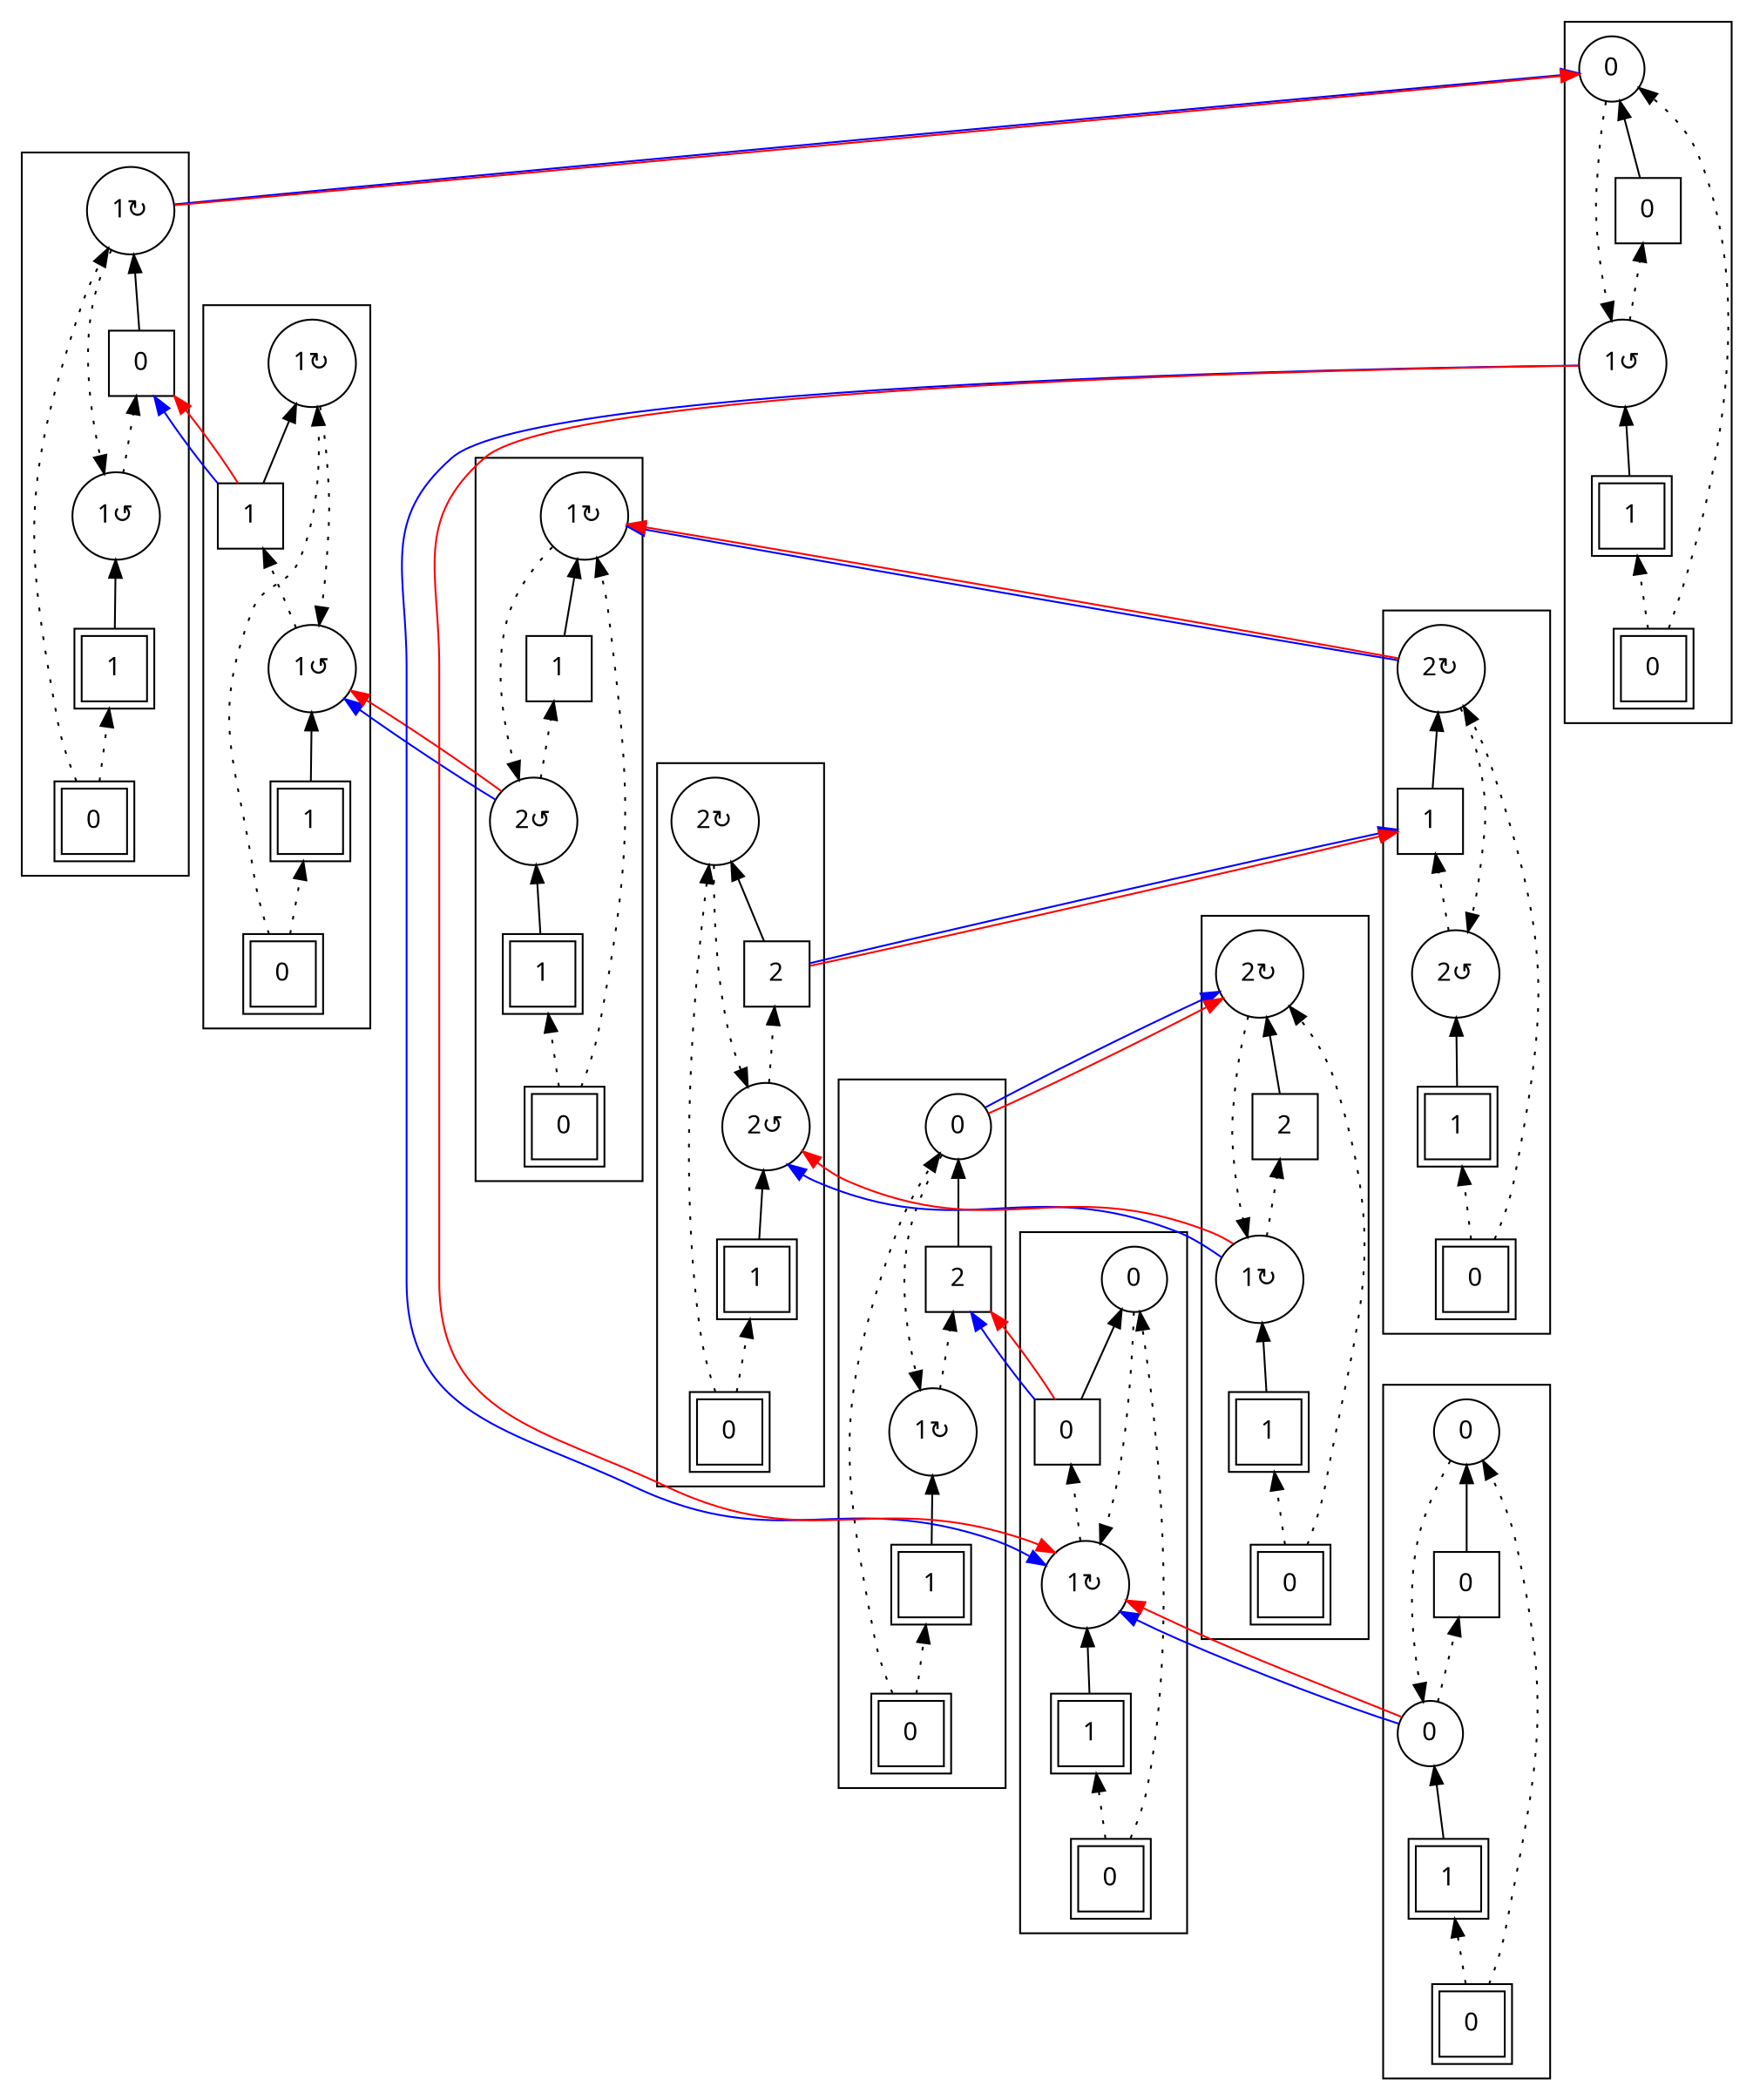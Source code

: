 digraph G {
rankdir = BT;
subgraph cluster_Player1X1XGround0X1XSausage00X1XSausage10X1XIsland0X1X {
Node [ fontname="Apple Symbols"];
Player1X1XGround0X1XSausage00X1XSausage10X1XIsland0X1X_Player[ label ="1"  shape=square peripheries=2 ];
Player1X1XGround0X1XSausage00X1XSausage10X1XIsland0X1X_Ground[ label ="0"  shape=square peripheries=2 ];
Player1X1XGround0X1XSausage00X1XSausage10X1XIsland0X1X_Sausage0[ label ="0"  shape=circle ];
Player1X1XGround0X1XSausage00X1XSausage10X1XIsland0X1X_Sausage1[ label ="0"  shape=circle ];
Player1X1XGround0X1XSausage00X1XSausage10X1XIsland0X1X_Island[ label ="0"  shape=square ];
	"Player1X1XGround0X1XSausage00X1XSausage10X1XIsland0X1X_Ground" -> "Player1X1XGround0X1XSausage00X1XSausage10X1XIsland0X1X_Player" [style=dotted];
	"Player1X1XGround0X1XSausage00X1XSausage10X1XIsland0X1X_Player" -> "Player1X1XGround0X1XSausage00X1XSausage10X1XIsland0X1X_Sausage0";
	"Player1X1XGround0X1XSausage00X1XSausage10X1XIsland0X1X_Sausage1" -> "Player1X1XGround0X1XSausage00X1XSausage10X1XIsland0X1X_Sausage0" [style=dotted];
	"Player1X1XGround0X1XSausage00X1XSausage10X1XIsland0X1X_Sausage0" -> "Player1X1XGround0X1XSausage00X1XSausage10X1XIsland0X1X_Island" [style=dotted];
	"Player1X1XGround0X1XSausage00X1XSausage10X1XIsland0X1X_Ground" -> "Player1X1XGround0X1XSausage00X1XSausage10X1XIsland0X1X_Sausage1" [style=dotted];
	"Player1X1XGround0X1XSausage00X1XSausage10X1XIsland0X1X_Island" -> "Player1X1XGround0X1XSausage00X1XSausage10X1XIsland0X1X_Sausage1";
}
subgraph cluster_Player1X1XGround0X1XSausage01X2XSausage10X1XIsland0X1X {
Node [ fontname="Apple Symbols"];
Player1X1XGround0X1XSausage01X2XSausage10X1XIsland0X1X_Player[ label ="1"  shape=square peripheries=2 ];
Player1X1XGround0X1XSausage01X2XSausage10X1XIsland0X1X_Ground[ label ="0"  shape=square peripheries=2 ];
Player1X1XGround0X1XSausage01X2XSausage10X1XIsland0X1X_Sausage0[ label ="1&#8635;"  shape=circle ];
Player1X1XGround0X1XSausage01X2XSausage10X1XIsland0X1X_Sausage1[ label ="0"  shape=circle ];
Player1X1XGround0X1XSausage01X2XSausage10X1XIsland0X1X_Island[ label ="0"  shape=square ];
	"Player1X1XGround0X1XSausage01X2XSausage10X1XIsland0X1X_Ground" -> "Player1X1XGround0X1XSausage01X2XSausage10X1XIsland0X1X_Player" [style=dotted];
	"Player1X1XGround0X1XSausage01X2XSausage10X1XIsland0X1X_Player" -> "Player1X1XGround0X1XSausage01X2XSausage10X1XIsland0X1X_Sausage0";
	"Player1X1XGround0X1XSausage01X2XSausage10X1XIsland0X1X_Sausage1" -> "Player1X1XGround0X1XSausage01X2XSausage10X1XIsland0X1X_Sausage0" [style=dotted];
	"Player1X1XGround0X1XSausage01X2XSausage10X1XIsland0X1X_Sausage0" -> "Player1X1XGround0X1XSausage01X2XSausage10X1XIsland0X1X_Island" [style=dotted];
	"Player1X1XGround0X1XSausage01X2XSausage10X1XIsland0X1X_Ground" -> "Player1X1XGround0X1XSausage01X2XSausage10X1XIsland0X1X_Sausage1" [style=dotted];
	"Player1X1XGround0X1XSausage01X2XSausage10X1XIsland0X1X_Island" -> "Player1X1XGround0X1XSausage01X2XSausage10X1XIsland0X1X_Sausage1";
}
subgraph cluster_Player1X1XGround0X1XSausage01X2XSausage10X1XIsland2X1X {
Node [ fontname="Apple Symbols"];
Player1X1XGround0X1XSausage01X2XSausage10X1XIsland2X1X_Player[ label ="1"  shape=square peripheries=2 ];
Player1X1XGround0X1XSausage01X2XSausage10X1XIsland2X1X_Ground[ label ="0"  shape=square peripheries=2 ];
Player1X1XGround0X1XSausage01X2XSausage10X1XIsland2X1X_Sausage0[ label ="1&#8635;"  shape=circle ];
Player1X1XGround0X1XSausage01X2XSausage10X1XIsland2X1X_Sausage1[ label ="0"  shape=circle ];
Player1X1XGround0X1XSausage01X2XSausage10X1XIsland2X1X_Island[ label ="2"  shape=square ];
	"Player1X1XGround0X1XSausage01X2XSausage10X1XIsland2X1X_Ground" -> "Player1X1XGround0X1XSausage01X2XSausage10X1XIsland2X1X_Player" [style=dotted];
	"Player1X1XGround0X1XSausage01X2XSausage10X1XIsland2X1X_Player" -> "Player1X1XGround0X1XSausage01X2XSausage10X1XIsland2X1X_Sausage0";
	"Player1X1XGround0X1XSausage01X2XSausage10X1XIsland2X1X_Sausage1" -> "Player1X1XGround0X1XSausage01X2XSausage10X1XIsland2X1X_Sausage0" [style=dotted];
	"Player1X1XGround0X1XSausage01X2XSausage10X1XIsland2X1X_Sausage0" -> "Player1X1XGround0X1XSausage01X2XSausage10X1XIsland2X1X_Island" [style=dotted];
	"Player1X1XGround0X1XSausage01X2XSausage10X1XIsland2X1X_Ground" -> "Player1X1XGround0X1XSausage01X2XSausage10X1XIsland2X1X_Sausage1" [style=dotted];
	"Player1X1XGround0X1XSausage01X2XSausage10X1XIsland2X1X_Island" -> "Player1X1XGround0X1XSausage01X2XSausage10X1XIsland2X1X_Sausage1";
}
subgraph cluster_Player1X1XGround0X1XSausage01X2XSausage12X2XIsland2X1X {
Node [ fontname="Apple Symbols"];
Player1X1XGround0X1XSausage01X2XSausage12X2XIsland2X1X_Player[ label ="1"  shape=square peripheries=2 ];
Player1X1XGround0X1XSausage01X2XSausage12X2XIsland2X1X_Ground[ label ="0"  shape=square peripheries=2 ];
Player1X1XGround0X1XSausage01X2XSausage12X2XIsland2X1X_Sausage0[ label ="1&#8635;"  shape=circle ];
Player1X1XGround0X1XSausage01X2XSausage12X2XIsland2X1X_Sausage1[ label ="2&#8635;"  shape=circle ];
Player1X1XGround0X1XSausage01X2XSausage12X2XIsland2X1X_Island[ label ="2"  shape=square ];
	"Player1X1XGround0X1XSausage01X2XSausage12X2XIsland2X1X_Ground" -> "Player1X1XGround0X1XSausage01X2XSausage12X2XIsland2X1X_Player" [style=dotted];
	"Player1X1XGround0X1XSausage01X2XSausage12X2XIsland2X1X_Player" -> "Player1X1XGround0X1XSausage01X2XSausage12X2XIsland2X1X_Sausage0";
	"Player1X1XGround0X1XSausage01X2XSausage12X2XIsland2X1X_Sausage1" -> "Player1X1XGround0X1XSausage01X2XSausage12X2XIsland2X1X_Sausage0" [style=dotted];
	"Player1X1XGround0X1XSausage01X2XSausage12X2XIsland2X1X_Sausage0" -> "Player1X1XGround0X1XSausage01X2XSausage12X2XIsland2X1X_Island" [style=dotted];
	"Player1X1XGround0X1XSausage01X2XSausage12X2XIsland2X1X_Ground" -> "Player1X1XGround0X1XSausage01X2XSausage12X2XIsland2X1X_Sausage1" [style=dotted];
	"Player1X1XGround0X1XSausage01X2XSausage12X2XIsland2X1X_Island" -> "Player1X1XGround0X1XSausage01X2XSausage12X2XIsland2X1X_Sausage1";
}
subgraph cluster_Player1X1XGround0X1XSausage02X0XSausage12X2XIsland2X1X {
Node [ fontname="Apple Symbols"];
Player1X1XGround0X1XSausage02X0XSausage12X2XIsland2X1X_Player[ label ="1"  shape=square peripheries=2 ];
Player1X1XGround0X1XSausage02X0XSausage12X2XIsland2X1X_Ground[ label ="0"  shape=square peripheries=2 ];
Player1X1XGround0X1XSausage02X0XSausage12X2XIsland2X1X_Sausage0[ label ="2&#8634;"  shape=circle ];
Player1X1XGround0X1XSausage02X0XSausage12X2XIsland2X1X_Sausage1[ label ="2&#8635;"  shape=circle ];
Player1X1XGround0X1XSausage02X0XSausage12X2XIsland2X1X_Island[ label ="2"  shape=square ];
	"Player1X1XGround0X1XSausage02X0XSausage12X2XIsland2X1X_Ground" -> "Player1X1XGround0X1XSausage02X0XSausage12X2XIsland2X1X_Player" [style=dotted];
	"Player1X1XGround0X1XSausage02X0XSausage12X2XIsland2X1X_Player" -> "Player1X1XGround0X1XSausage02X0XSausage12X2XIsland2X1X_Sausage0";
	"Player1X1XGround0X1XSausage02X0XSausage12X2XIsland2X1X_Sausage1" -> "Player1X1XGround0X1XSausage02X0XSausage12X2XIsland2X1X_Sausage0" [style=dotted];
	"Player1X1XGround0X1XSausage02X0XSausage12X2XIsland2X1X_Sausage0" -> "Player1X1XGround0X1XSausage02X0XSausage12X2XIsland2X1X_Island" [style=dotted];
	"Player1X1XGround0X1XSausage02X0XSausage12X2XIsland2X1X_Ground" -> "Player1X1XGround0X1XSausage02X0XSausage12X2XIsland2X1X_Sausage1" [style=dotted];
	"Player1X1XGround0X1XSausage02X0XSausage12X2XIsland2X1X_Island" -> "Player1X1XGround0X1XSausage02X0XSausage12X2XIsland2X1X_Sausage1";
}
subgraph cluster_Player1X1XGround0X1XSausage02X0XSausage12X2XIsland1X1X {
Node [ fontname="Apple Symbols"];
Player1X1XGround0X1XSausage02X0XSausage12X2XIsland1X1X_Player[ label ="1"  shape=square peripheries=2 ];
Player1X1XGround0X1XSausage02X0XSausage12X2XIsland1X1X_Ground[ label ="0"  shape=square peripheries=2 ];
Player1X1XGround0X1XSausage02X0XSausage12X2XIsland1X1X_Sausage0[ label ="2&#8634;"  shape=circle ];
Player1X1XGround0X1XSausage02X0XSausage12X2XIsland1X1X_Sausage1[ label ="2&#8635;"  shape=circle ];
Player1X1XGround0X1XSausage02X0XSausage12X2XIsland1X1X_Island[ label ="1"  shape=square ];
	"Player1X1XGround0X1XSausage02X0XSausage12X2XIsland1X1X_Ground" -> "Player1X1XGround0X1XSausage02X0XSausage12X2XIsland1X1X_Player" [style=dotted];
	"Player1X1XGround0X1XSausage02X0XSausage12X2XIsland1X1X_Player" -> "Player1X1XGround0X1XSausage02X0XSausage12X2XIsland1X1X_Sausage0";
	"Player1X1XGround0X1XSausage02X0XSausage12X2XIsland1X1X_Sausage1" -> "Player1X1XGround0X1XSausage02X0XSausage12X2XIsland1X1X_Sausage0" [style=dotted];
	"Player1X1XGround0X1XSausage02X0XSausage12X2XIsland1X1X_Sausage0" -> "Player1X1XGround0X1XSausage02X0XSausage12X2XIsland1X1X_Island" [style=dotted];
	"Player1X1XGround0X1XSausage02X0XSausage12X2XIsland1X1X_Ground" -> "Player1X1XGround0X1XSausage02X0XSausage12X2XIsland1X1X_Sausage1" [style=dotted];
	"Player1X1XGround0X1XSausage02X0XSausage12X2XIsland1X1X_Island" -> "Player1X1XGround0X1XSausage02X0XSausage12X2XIsland1X1X_Sausage1";
}
subgraph cluster_Player1X1XGround0X1XSausage02X0XSausage11X2XIsland1X1X {
Node [ fontname="Apple Symbols"];
Player1X1XGround0X1XSausage02X0XSausage11X2XIsland1X1X_Player[ label ="1"  shape=square peripheries=2 ];
Player1X1XGround0X1XSausage02X0XSausage11X2XIsland1X1X_Ground[ label ="0"  shape=square peripheries=2 ];
Player1X1XGround0X1XSausage02X0XSausage11X2XIsland1X1X_Sausage0[ label ="2&#8634;"  shape=circle ];
Player1X1XGround0X1XSausage02X0XSausage11X2XIsland1X1X_Sausage1[ label ="1&#8635;"  shape=circle ];
Player1X1XGround0X1XSausage02X0XSausage11X2XIsland1X1X_Island[ label ="1"  shape=square ];
	"Player1X1XGround0X1XSausage02X0XSausage11X2XIsland1X1X_Ground" -> "Player1X1XGround0X1XSausage02X0XSausage11X2XIsland1X1X_Player" [style=dotted];
	"Player1X1XGround0X1XSausage02X0XSausage11X2XIsland1X1X_Player" -> "Player1X1XGround0X1XSausage02X0XSausage11X2XIsland1X1X_Sausage0";
	"Player1X1XGround0X1XSausage02X0XSausage11X2XIsland1X1X_Sausage1" -> "Player1X1XGround0X1XSausage02X0XSausage11X2XIsland1X1X_Sausage0" [style=dotted];
	"Player1X1XGround0X1XSausage02X0XSausage11X2XIsland1X1X_Sausage0" -> "Player1X1XGround0X1XSausage02X0XSausage11X2XIsland1X1X_Island" [style=dotted];
	"Player1X1XGround0X1XSausage02X0XSausage11X2XIsland1X1X_Ground" -> "Player1X1XGround0X1XSausage02X0XSausage11X2XIsland1X1X_Sausage1" [style=dotted];
	"Player1X1XGround0X1XSausage02X0XSausage11X2XIsland1X1X_Island" -> "Player1X1XGround0X1XSausage02X0XSausage11X2XIsland1X1X_Sausage1";
}
subgraph cluster_Player1X1XGround0X1XSausage01X0XSausage11X2XIsland1X1X {
Node [ fontname="Apple Symbols"];
Player1X1XGround0X1XSausage01X0XSausage11X2XIsland1X1X_Player[ label ="1"  shape=square peripheries=2 ];
Player1X1XGround0X1XSausage01X0XSausage11X2XIsland1X1X_Ground[ label ="0"  shape=square peripheries=2 ];
Player1X1XGround0X1XSausage01X0XSausage11X2XIsland1X1X_Sausage0[ label ="1&#8634;"  shape=circle ];
Player1X1XGround0X1XSausage01X0XSausage11X2XIsland1X1X_Sausage1[ label ="1&#8635;"  shape=circle ];
Player1X1XGround0X1XSausage01X0XSausage11X2XIsland1X1X_Island[ label ="1"  shape=square ];
	"Player1X1XGround0X1XSausage01X0XSausage11X2XIsland1X1X_Ground" -> "Player1X1XGround0X1XSausage01X0XSausage11X2XIsland1X1X_Player" [style=dotted];
	"Player1X1XGround0X1XSausage01X0XSausage11X2XIsland1X1X_Player" -> "Player1X1XGround0X1XSausage01X0XSausage11X2XIsland1X1X_Sausage0";
	"Player1X1XGround0X1XSausage01X0XSausage11X2XIsland1X1X_Sausage1" -> "Player1X1XGround0X1XSausage01X0XSausage11X2XIsland1X1X_Sausage0" [style=dotted];
	"Player1X1XGround0X1XSausage01X0XSausage11X2XIsland1X1X_Sausage0" -> "Player1X1XGround0X1XSausage01X0XSausage11X2XIsland1X1X_Island" [style=dotted];
	"Player1X1XGround0X1XSausage01X0XSausage11X2XIsland1X1X_Ground" -> "Player1X1XGround0X1XSausage01X0XSausage11X2XIsland1X1X_Sausage1" [style=dotted];
	"Player1X1XGround0X1XSausage01X0XSausage11X2XIsland1X1X_Island" -> "Player1X1XGround0X1XSausage01X0XSausage11X2XIsland1X1X_Sausage1";
}
subgraph cluster_Player1X1XGround0X1XSausage01X0XSausage11X2XIsland0X1X {
Node [ fontname="Apple Symbols"];
Player1X1XGround0X1XSausage01X0XSausage11X2XIsland0X1X_Player[ label ="1"  shape=square peripheries=2 ];
Player1X1XGround0X1XSausage01X0XSausage11X2XIsland0X1X_Ground[ label ="0"  shape=square peripheries=2 ];
Player1X1XGround0X1XSausage01X0XSausage11X2XIsland0X1X_Sausage0[ label ="1&#8634;"  shape=circle ];
Player1X1XGround0X1XSausage01X0XSausage11X2XIsland0X1X_Sausage1[ label ="1&#8635;"  shape=circle ];
Player1X1XGround0X1XSausage01X0XSausage11X2XIsland0X1X_Island[ label ="0"  shape=square ];
	"Player1X1XGround0X1XSausage01X0XSausage11X2XIsland0X1X_Ground" -> "Player1X1XGround0X1XSausage01X0XSausage11X2XIsland0X1X_Player" [style=dotted];
	"Player1X1XGround0X1XSausage01X0XSausage11X2XIsland0X1X_Player" -> "Player1X1XGround0X1XSausage01X0XSausage11X2XIsland0X1X_Sausage0";
	"Player1X1XGround0X1XSausage01X0XSausage11X2XIsland0X1X_Sausage1" -> "Player1X1XGround0X1XSausage01X0XSausage11X2XIsland0X1X_Sausage0" [style=dotted];
	"Player1X1XGround0X1XSausage01X0XSausage11X2XIsland0X1X_Sausage0" -> "Player1X1XGround0X1XSausage01X0XSausage11X2XIsland0X1X_Island" [style=dotted];
	"Player1X1XGround0X1XSausage01X0XSausage11X2XIsland0X1X_Ground" -> "Player1X1XGround0X1XSausage01X0XSausage11X2XIsland0X1X_Sausage1" [style=dotted];
	"Player1X1XGround0X1XSausage01X0XSausage11X2XIsland0X1X_Island" -> "Player1X1XGround0X1XSausage01X0XSausage11X2XIsland0X1X_Sausage1";
}
subgraph cluster_Player1X1XGround0X1XSausage01X0XSausage10X1XIsland0X1X {
Node [ fontname="Apple Symbols"];
Player1X1XGround0X1XSausage01X0XSausage10X1XIsland0X1X_Player[ label ="1"  shape=square peripheries=2 ];
Player1X1XGround0X1XSausage01X0XSausage10X1XIsland0X1X_Ground[ label ="0"  shape=square peripheries=2 ];
Player1X1XGround0X1XSausage01X0XSausage10X1XIsland0X1X_Sausage0[ label ="1&#8634;"  shape=circle ];
Player1X1XGround0X1XSausage01X0XSausage10X1XIsland0X1X_Sausage1[ label ="0"  shape=circle ];
Player1X1XGround0X1XSausage01X0XSausage10X1XIsland0X1X_Island[ label ="0"  shape=square ];
	"Player1X1XGround0X1XSausage01X0XSausage10X1XIsland0X1X_Ground" -> "Player1X1XGround0X1XSausage01X0XSausage10X1XIsland0X1X_Player" [style=dotted];
	"Player1X1XGround0X1XSausage01X0XSausage10X1XIsland0X1X_Player" -> "Player1X1XGround0X1XSausage01X0XSausage10X1XIsland0X1X_Sausage0";
	"Player1X1XGround0X1XSausage01X0XSausage10X1XIsland0X1X_Sausage1" -> "Player1X1XGround0X1XSausage01X0XSausage10X1XIsland0X1X_Sausage0" [style=dotted];
	"Player1X1XGround0X1XSausage01X0XSausage10X1XIsland0X1X_Sausage0" -> "Player1X1XGround0X1XSausage01X0XSausage10X1XIsland0X1X_Island" [style=dotted];
	"Player1X1XGround0X1XSausage01X0XSausage10X1XIsland0X1X_Ground" -> "Player1X1XGround0X1XSausage01X0XSausage10X1XIsland0X1X_Sausage1" [style=dotted];
	"Player1X1XGround0X1XSausage01X0XSausage10X1XIsland0X1X_Island" -> "Player1X1XGround0X1XSausage01X0XSausage10X1XIsland0X1X_Sausage1";
}
	"Player1X1XGround0X1XSausage00X1XSausage10X1XIsland0X1X_Sausage0" -> "Player1X1XGround0X1XSausage01X2XSausage10X1XIsland0X1X_Sausage0" [ ltail = Player1X1XGround0X1XSausage00X1XSausage10X1XIsland0X1X_Sausage0 rtail = Player1X1XGround0X1XSausage01X2XSausage10X1XIsland0X1X_Sausage0 color=blue ];
	"Player1X1XGround0X1XSausage00X1XSausage10X1XIsland0X1X_Sausage0" -> "Player1X1XGround0X1XSausage01X2XSausage10X1XIsland0X1X_Sausage0" [ ltail = Player1X1XGround0X1XSausage00X1XSausage10X1XIsland0X1X_Sausage0 rtail = Player1X1XGround0X1XSausage01X2XSausage10X1XIsland0X1X_Sausage0 color=red ];
	"Player1X1XGround0X1XSausage01X2XSausage10X1XIsland0X1X_Island" -> "Player1X1XGround0X1XSausage01X2XSausage10X1XIsland2X1X_Island" [ ltail = Player1X1XGround0X1XSausage01X2XSausage10X1XIsland0X1X_Island rtail = Player1X1XGround0X1XSausage01X2XSausage10X1XIsland2X1X_Island color=blue ];
	"Player1X1XGround0X1XSausage01X2XSausage10X1XIsland0X1X_Island" -> "Player1X1XGround0X1XSausage01X2XSausage10X1XIsland2X1X_Island" [ ltail = Player1X1XGround0X1XSausage01X2XSausage10X1XIsland0X1X_Island rtail = Player1X1XGround0X1XSausage01X2XSausage10X1XIsland2X1X_Island color=red ];
	"Player1X1XGround0X1XSausage01X2XSausage10X1XIsland2X1X_Sausage1" -> "Player1X1XGround0X1XSausage01X2XSausage12X2XIsland2X1X_Sausage1" [ ltail = Player1X1XGround0X1XSausage01X2XSausage10X1XIsland2X1X_Sausage1 rtail = Player1X1XGround0X1XSausage01X2XSausage12X2XIsland2X1X_Sausage1 color=blue ];
	"Player1X1XGround0X1XSausage01X2XSausage10X1XIsland2X1X_Sausage1" -> "Player1X1XGround0X1XSausage01X2XSausage12X2XIsland2X1X_Sausage1" [ ltail = Player1X1XGround0X1XSausage01X2XSausage10X1XIsland2X1X_Sausage1 rtail = Player1X1XGround0X1XSausage01X2XSausage12X2XIsland2X1X_Sausage1 color=red ];
	"Player1X1XGround0X1XSausage01X2XSausage12X2XIsland2X1X_Sausage0" -> "Player1X1XGround0X1XSausage02X0XSausage12X2XIsland2X1X_Sausage0" [ ltail = Player1X1XGround0X1XSausage01X2XSausage12X2XIsland2X1X_Sausage0 rtail = Player1X1XGround0X1XSausage02X0XSausage12X2XIsland2X1X_Sausage0 color=blue ];
	"Player1X1XGround0X1XSausage01X2XSausage12X2XIsland2X1X_Sausage0" -> "Player1X1XGround0X1XSausage02X0XSausage12X2XIsland2X1X_Sausage0" [ ltail = Player1X1XGround0X1XSausage01X2XSausage12X2XIsland2X1X_Sausage0 rtail = Player1X1XGround0X1XSausage02X0XSausage12X2XIsland2X1X_Sausage0 color=red ];
	"Player1X1XGround0X1XSausage02X0XSausage12X2XIsland2X1X_Island" -> "Player1X1XGround0X1XSausage02X0XSausage12X2XIsland1X1X_Island" [ ltail = Player1X1XGround0X1XSausage02X0XSausage12X2XIsland2X1X_Island rtail = Player1X1XGround0X1XSausage02X0XSausage12X2XIsland1X1X_Island color=blue ];
	"Player1X1XGround0X1XSausage02X0XSausage12X2XIsland2X1X_Island" -> "Player1X1XGround0X1XSausage02X0XSausage12X2XIsland1X1X_Island" [ ltail = Player1X1XGround0X1XSausage02X0XSausage12X2XIsland2X1X_Island rtail = Player1X1XGround0X1XSausage02X0XSausage12X2XIsland1X1X_Island color=red ];
	"Player1X1XGround0X1XSausage02X0XSausage12X2XIsland1X1X_Sausage1" -> "Player1X1XGround0X1XSausage02X0XSausage11X2XIsland1X1X_Sausage1" [ ltail = Player1X1XGround0X1XSausage02X0XSausage12X2XIsland1X1X_Sausage1 rtail = Player1X1XGround0X1XSausage02X0XSausage11X2XIsland1X1X_Sausage1 color=blue ];
	"Player1X1XGround0X1XSausage02X0XSausage12X2XIsland1X1X_Sausage1" -> "Player1X1XGround0X1XSausage02X0XSausage11X2XIsland1X1X_Sausage1" [ ltail = Player1X1XGround0X1XSausage02X0XSausage12X2XIsland1X1X_Sausage1 rtail = Player1X1XGround0X1XSausage02X0XSausage11X2XIsland1X1X_Sausage1 color=red ];
	"Player1X1XGround0X1XSausage02X0XSausage11X2XIsland1X1X_Sausage0" -> "Player1X1XGround0X1XSausage01X0XSausage11X2XIsland1X1X_Sausage0" [ ltail = Player1X1XGround0X1XSausage02X0XSausage11X2XIsland1X1X_Sausage0 rtail = Player1X1XGround0X1XSausage01X0XSausage11X2XIsland1X1X_Sausage0 color=blue ];
	"Player1X1XGround0X1XSausage02X0XSausage11X2XIsland1X1X_Sausage0" -> "Player1X1XGround0X1XSausage01X0XSausage11X2XIsland1X1X_Sausage0" [ ltail = Player1X1XGround0X1XSausage02X0XSausage11X2XIsland1X1X_Sausage0 rtail = Player1X1XGround0X1XSausage01X0XSausage11X2XIsland1X1X_Sausage0 color=red ];
	"Player1X1XGround0X1XSausage01X0XSausage11X2XIsland1X1X_Island" -> "Player1X1XGround0X1XSausage01X0XSausage11X2XIsland0X1X_Island" [ ltail = Player1X1XGround0X1XSausage01X0XSausage11X2XIsland1X1X_Island rtail = Player1X1XGround0X1XSausage01X0XSausage11X2XIsland0X1X_Island color=blue ];
	"Player1X1XGround0X1XSausage01X0XSausage11X2XIsland1X1X_Island" -> "Player1X1XGround0X1XSausage01X0XSausage11X2XIsland0X1X_Island" [ ltail = Player1X1XGround0X1XSausage01X0XSausage11X2XIsland1X1X_Island rtail = Player1X1XGround0X1XSausage01X0XSausage11X2XIsland0X1X_Island color=red ];
	"Player1X1XGround0X1XSausage01X0XSausage11X2XIsland0X1X_Sausage1" -> "Player1X1XGround0X1XSausage01X0XSausage10X1XIsland0X1X_Sausage1" [ ltail = Player1X1XGround0X1XSausage01X0XSausage11X2XIsland0X1X_Sausage1 rtail = Player1X1XGround0X1XSausage01X0XSausage10X1XIsland0X1X_Sausage1 color=blue ];
	"Player1X1XGround0X1XSausage01X0XSausage11X2XIsland0X1X_Sausage1" -> "Player1X1XGround0X1XSausage01X0XSausage10X1XIsland0X1X_Sausage1" [ ltail = Player1X1XGround0X1XSausage01X0XSausage11X2XIsland0X1X_Sausage1 rtail = Player1X1XGround0X1XSausage01X0XSausage10X1XIsland0X1X_Sausage1 color=red ];
	"Player1X1XGround0X1XSausage01X0XSausage10X1XIsland0X1X_Sausage0" -> "Player1X1XGround0X1XSausage01X2XSausage10X1XIsland0X1X_Sausage0" [ ltail = Player1X1XGround0X1XSausage01X0XSausage10X1XIsland0X1X_Sausage0 rtail = Player1X1XGround0X1XSausage01X2XSausage10X1XIsland0X1X_Sausage0 color=blue ];
	"Player1X1XGround0X1XSausage01X0XSausage10X1XIsland0X1X_Sausage0" -> "Player1X1XGround0X1XSausage01X2XSausage10X1XIsland0X1X_Sausage0" [ ltail = Player1X1XGround0X1XSausage01X0XSausage10X1XIsland0X1X_Sausage0 rtail = Player1X1XGround0X1XSausage01X2XSausage10X1XIsland0X1X_Sausage0 color=red ];
}